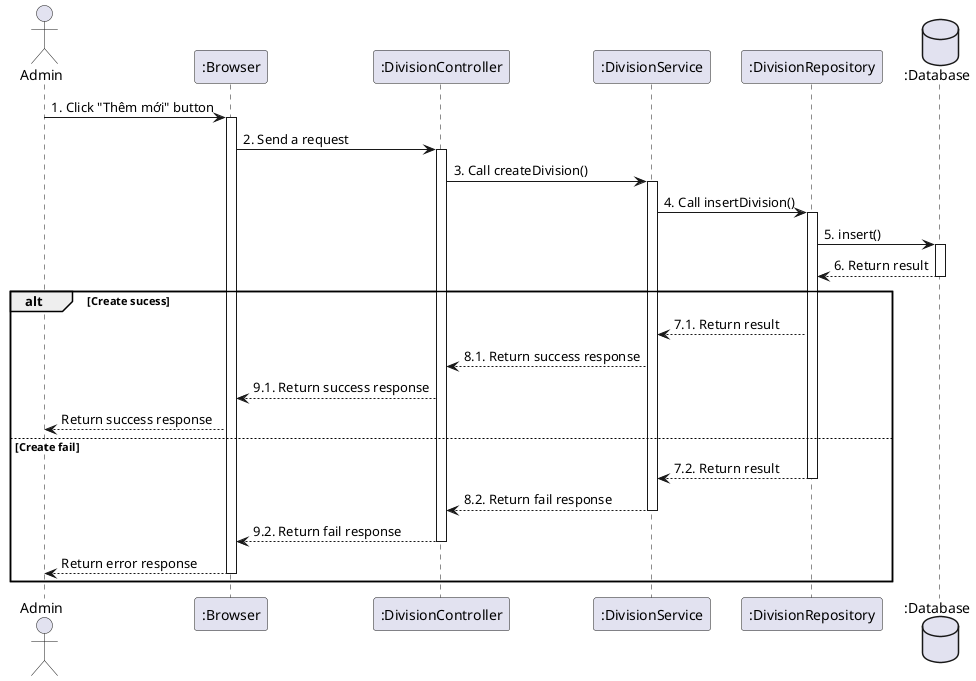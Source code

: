 @startuml
actor Admin as user

participant ":Browser" as a
participant ":DivisionController" as b
participant ":DivisionService" as c
participant ":DivisionRepository" as d
database ":Database" as e

user -> a++: 1. Click "Thêm mới" button
a -> b++: 2. Send a request
b -> c++: 3. Call createDivision()
c -> d++: 4. Call insertDivision()
d -> e++: 5. insert()

e --> d--: 6. Return result
alt Create sucess 
    d --> c: 7.1. Return result
    c --> b: 8.1. Return success response
    b --> a: 9.1. Return success response
    a --> user: Return success response
else Create fail
    d --> c--: 7.2. Return result
    c --> b--: 8.2. Return fail response
    b --> a--: 9.2. Return fail response
    a --> user--: Return error response
end
@endumls